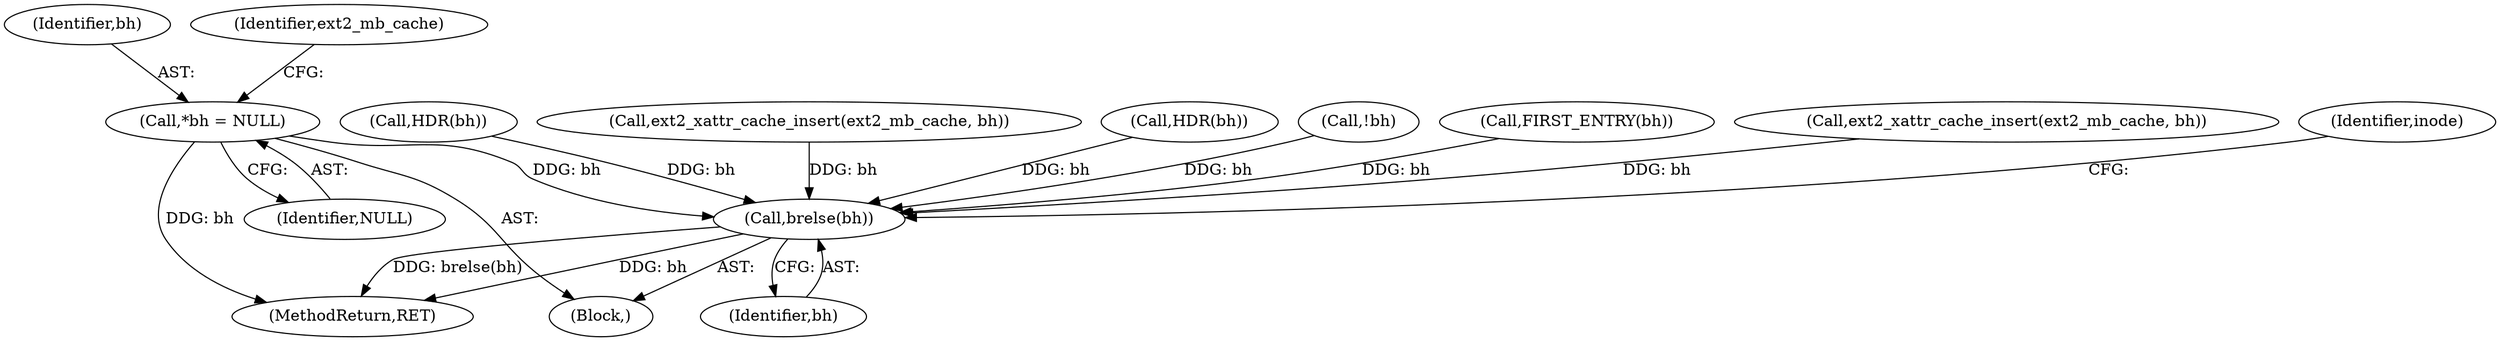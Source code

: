 digraph "0_linux_be0726d33cb8f411945884664924bed3cb8c70ee_7@pointer" {
"1000111" [label="(Call,*bh = NULL)"];
"1000383" [label="(Call,brelse(bh))"];
"1000389" [label="(Identifier,inode)"];
"1000230" [label="(Call,HDR(bh))"];
"1000112" [label="(Identifier,bh)"];
"1000383" [label="(Call,brelse(bh))"];
"1000111" [label="(Call,*bh = NULL)"];
"1000393" [label="(MethodReturn,RET)"];
"1000384" [label="(Identifier,bh)"];
"1000302" [label="(Call,ext2_xattr_cache_insert(ext2_mb_cache, bh))"];
"1000121" [label="(Identifier,ext2_mb_cache)"];
"1000109" [label="(Block,)"];
"1000223" [label="(Call,HDR(bh))"];
"1000194" [label="(Call,!bh)"];
"1000257" [label="(Call,FIRST_ENTRY(bh))"];
"1000350" [label="(Call,ext2_xattr_cache_insert(ext2_mb_cache, bh))"];
"1000113" [label="(Identifier,NULL)"];
"1000111" -> "1000109"  [label="AST: "];
"1000111" -> "1000113"  [label="CFG: "];
"1000112" -> "1000111"  [label="AST: "];
"1000113" -> "1000111"  [label="AST: "];
"1000121" -> "1000111"  [label="CFG: "];
"1000111" -> "1000393"  [label="DDG: bh"];
"1000111" -> "1000383"  [label="DDG: bh"];
"1000383" -> "1000109"  [label="AST: "];
"1000383" -> "1000384"  [label="CFG: "];
"1000384" -> "1000383"  [label="AST: "];
"1000389" -> "1000383"  [label="CFG: "];
"1000383" -> "1000393"  [label="DDG: brelse(bh)"];
"1000383" -> "1000393"  [label="DDG: bh"];
"1000302" -> "1000383"  [label="DDG: bh"];
"1000194" -> "1000383"  [label="DDG: bh"];
"1000257" -> "1000383"  [label="DDG: bh"];
"1000230" -> "1000383"  [label="DDG: bh"];
"1000350" -> "1000383"  [label="DDG: bh"];
"1000223" -> "1000383"  [label="DDG: bh"];
}
